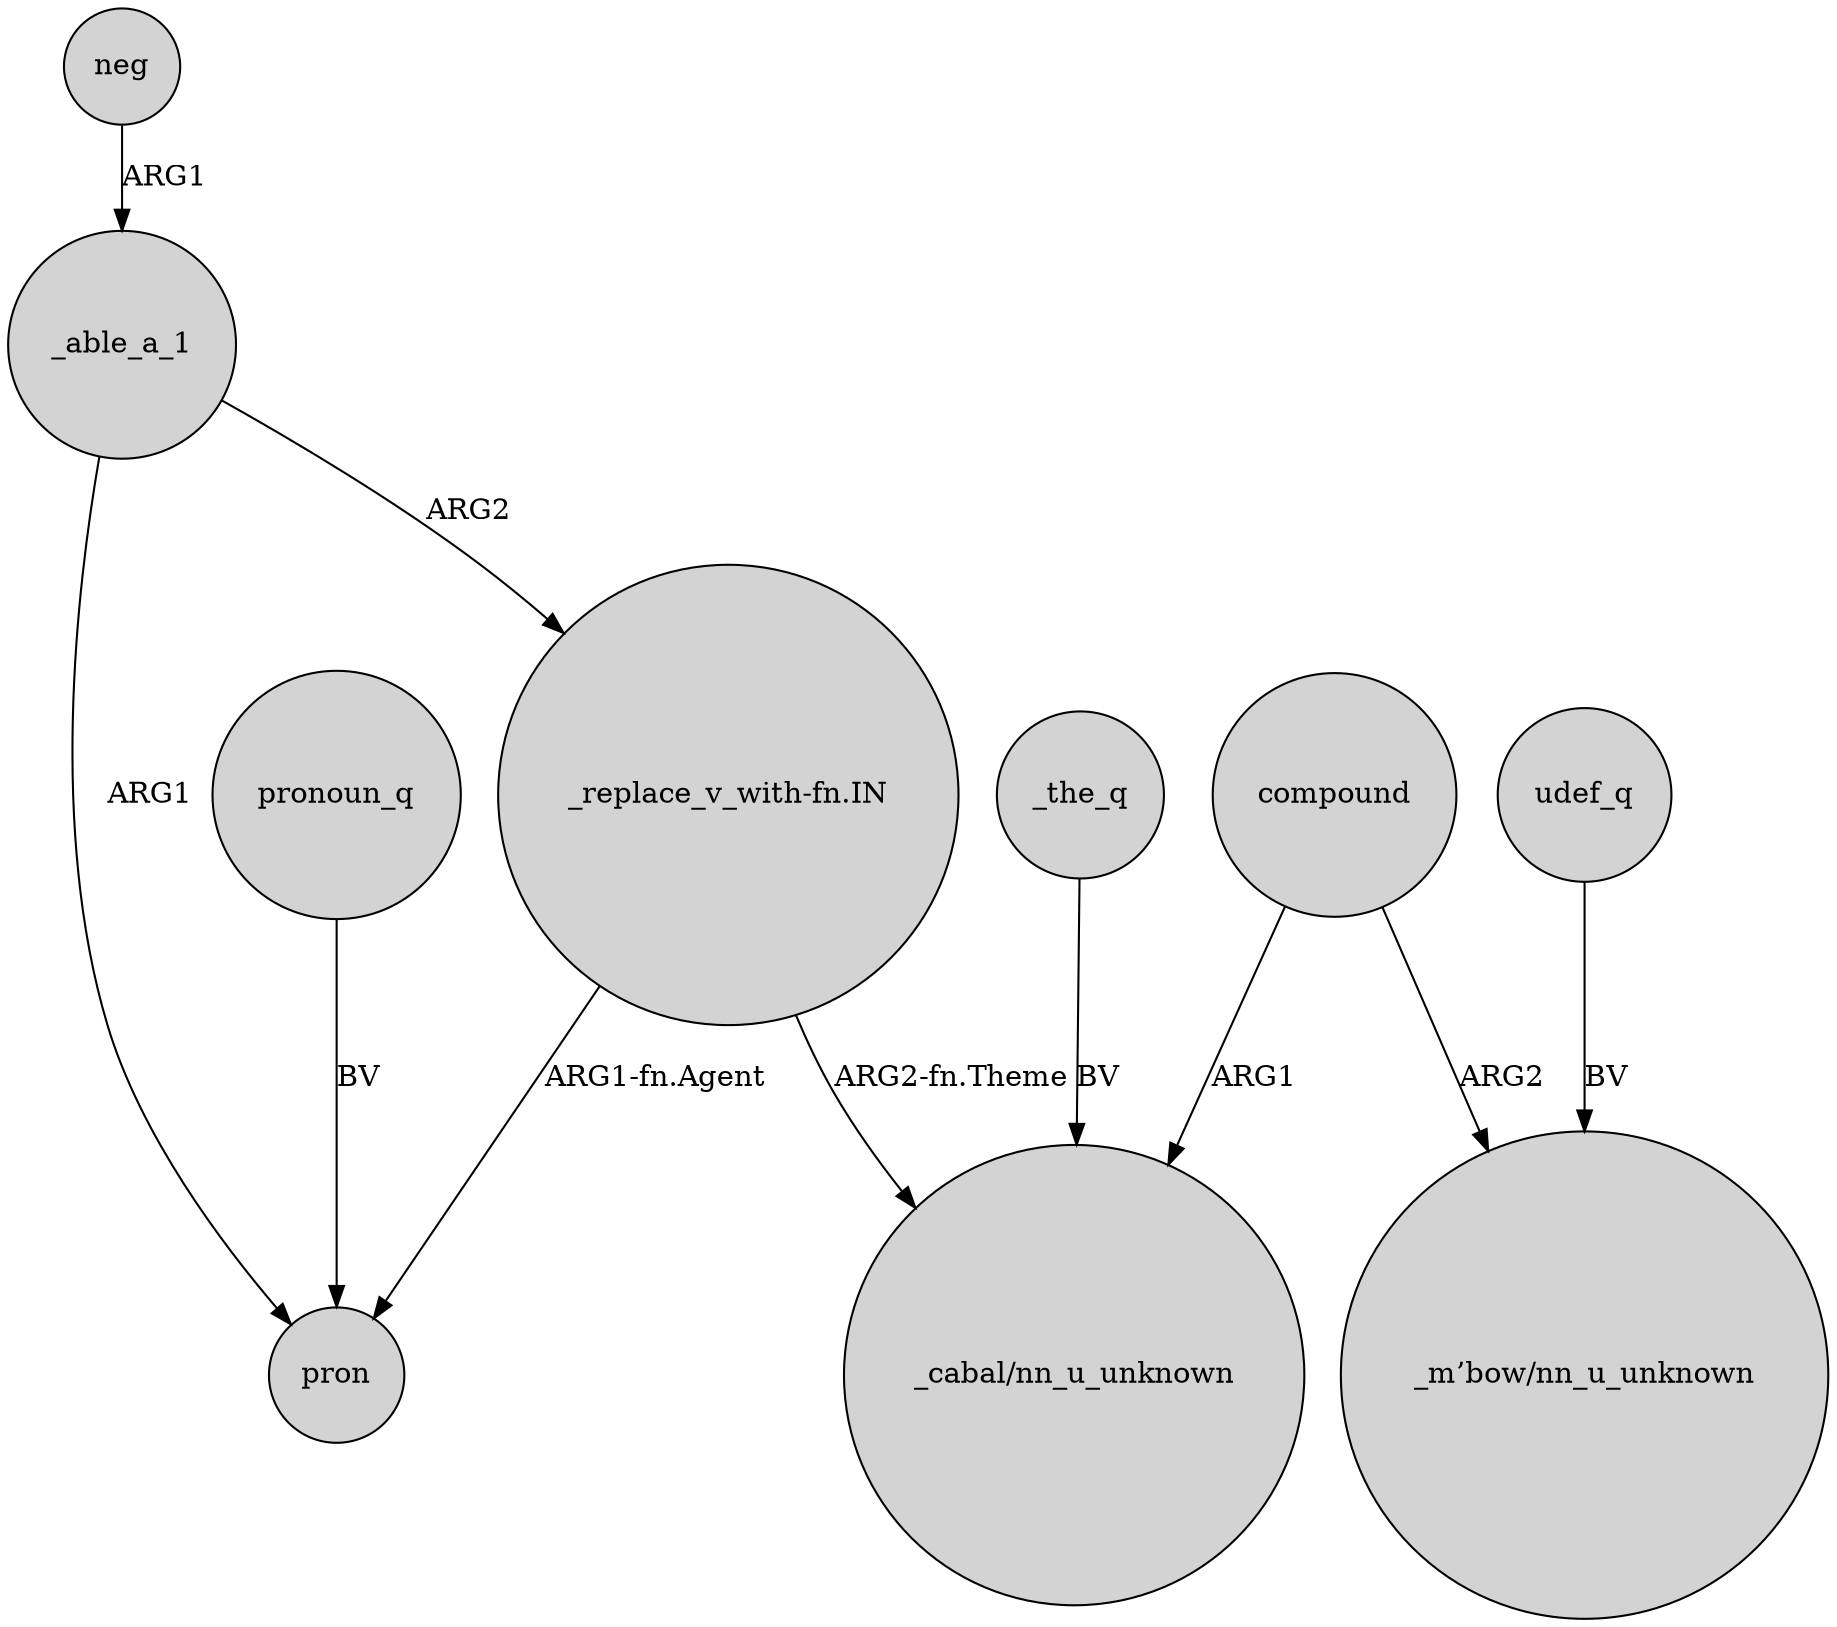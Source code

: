 digraph {
	node [shape=circle style=filled]
	"_replace_v_with-fn.IN" -> pron [label="ARG1-fn.Agent"]
	_able_a_1 -> "_replace_v_with-fn.IN" [label=ARG2]
	"_replace_v_with-fn.IN" -> "_cabal/nn_u_unknown" [label="ARG2-fn.Theme"]
	compound -> "_cabal/nn_u_unknown" [label=ARG1]
	_able_a_1 -> pron [label=ARG1]
	_the_q -> "_cabal/nn_u_unknown" [label=BV]
	compound -> "_m’bow/nn_u_unknown" [label=ARG2]
	udef_q -> "_m’bow/nn_u_unknown" [label=BV]
	neg -> _able_a_1 [label=ARG1]
	pronoun_q -> pron [label=BV]
}
